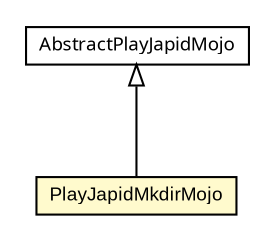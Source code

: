 #!/usr/local/bin/dot
#
# Class diagram 
# Generated by UmlGraph version 4.6 (http://www.spinellis.gr/sw/umlgraph)
#

digraph G {
	edge [fontname="arial",fontsize=10,labelfontname="arial",labelfontsize=10];
	node [fontname="arial",fontsize=10,shape=plaintext];
	// com.google.code.play.japid.PlayJapidMkdirMojo
	c54 [label=<<table border="0" cellborder="1" cellspacing="0" cellpadding="2" port="p" bgcolor="lemonChiffon" href="./PlayJapidMkdirMojo.html">
		<tr><td><table border="0" cellspacing="0" cellpadding="1">
			<tr><td> PlayJapidMkdirMojo </td></tr>
		</table></td></tr>
		</table>>, fontname="arial", fontcolor="black", fontsize=9.0];
	// com.google.code.play.japid.AbstractPlayJapidMojo
	c57 [label=<<table border="0" cellborder="1" cellspacing="0" cellpadding="2" port="p" href="./AbstractPlayJapidMojo.html">
		<tr><td><table border="0" cellspacing="0" cellpadding="1">
			<tr><td><font face="ariali"> AbstractPlayJapidMojo </font></td></tr>
		</table></td></tr>
		</table>>, fontname="arial", fontcolor="black", fontsize=9.0];
	//com.google.code.play.japid.PlayJapidMkdirMojo extends com.google.code.play.japid.AbstractPlayJapidMojo
	c57:p -> c54:p [dir=back,arrowtail=empty];
}

